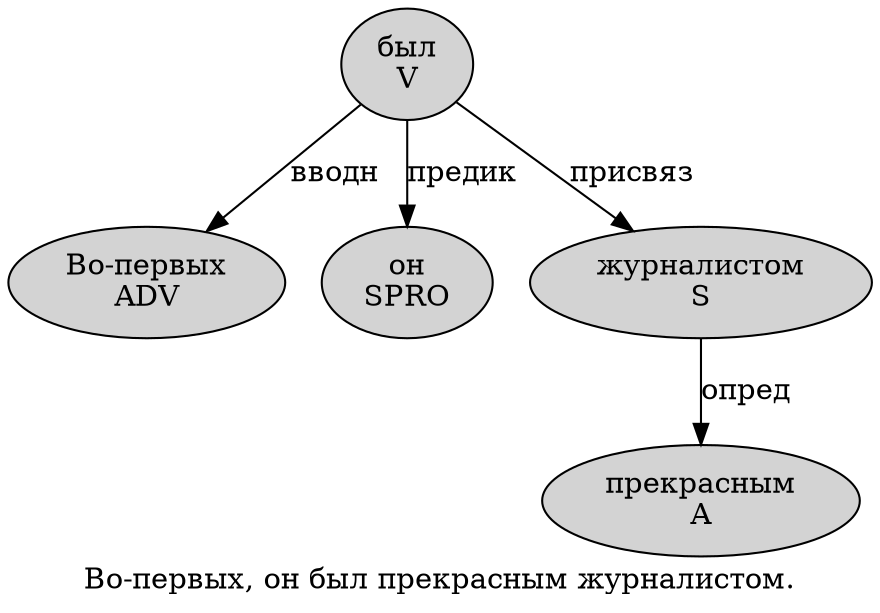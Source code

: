 digraph SENTENCE_968 {
	graph [label="Во-первых, он был прекрасным журналистом."]
	node [style=filled]
		0 [label="Во-первых
ADV" color="" fillcolor=lightgray penwidth=1 shape=ellipse]
		2 [label="он
SPRO" color="" fillcolor=lightgray penwidth=1 shape=ellipse]
		3 [label="был
V" color="" fillcolor=lightgray penwidth=1 shape=ellipse]
		4 [label="прекрасным
A" color="" fillcolor=lightgray penwidth=1 shape=ellipse]
		5 [label="журналистом
S" color="" fillcolor=lightgray penwidth=1 shape=ellipse]
			3 -> 0 [label="вводн"]
			3 -> 2 [label="предик"]
			3 -> 5 [label="присвяз"]
			5 -> 4 [label="опред"]
}